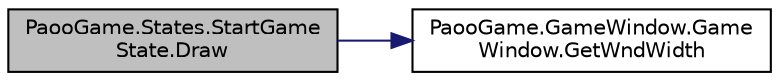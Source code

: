 digraph "PaooGame.States.StartGameState.Draw"
{
 // INTERACTIVE_SVG=YES
 // LATEX_PDF_SIZE
  edge [fontname="Helvetica",fontsize="10",labelfontname="Helvetica",labelfontsize="10"];
  node [fontname="Helvetica",fontsize="10",shape=record];
  rankdir="LR";
  Node1 [label="PaooGame.States.StartGame\lState.Draw",height=0.2,width=0.4,color="black", fillcolor="grey75", style="filled", fontcolor="black",tooltip="Deseneaza fereastra de inceput a jocului."];
  Node1 -> Node2 [color="midnightblue",fontsize="10",style="solid",fontname="Helvetica"];
  Node2 [label="PaooGame.GameWindow.Game\lWindow.GetWndWidth",height=0.2,width=0.4,color="black", fillcolor="white", style="filled",URL="$class_paoo_game_1_1_game_window_1_1_game_window.html#a39360a42d4d8c24c2ebec8b3d03f2352",tooltip="Returneaza latimea ferestrei."];
}

